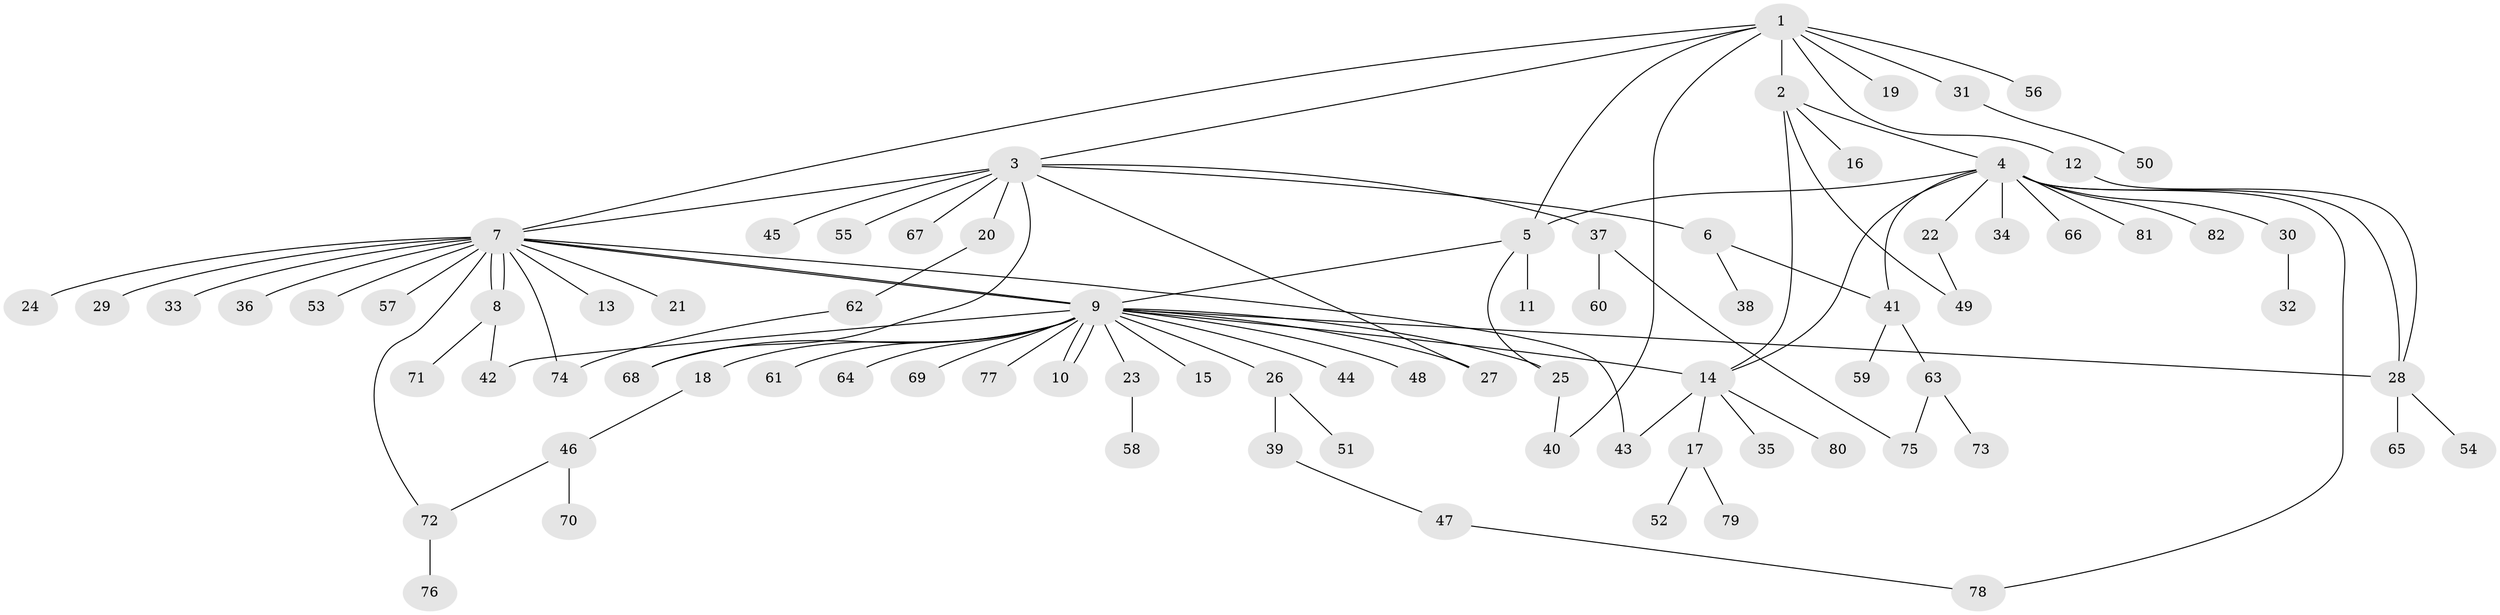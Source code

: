 // coarse degree distribution, {11: 0.031746031746031744, 5: 0.031746031746031744, 9: 0.015873015873015872, 2: 0.2857142857142857, 16: 0.015873015873015872, 3: 0.047619047619047616, 26: 0.015873015873015872, 1: 0.5396825396825397, 4: 0.015873015873015872}
// Generated by graph-tools (version 1.1) at 2025/23/03/03/25 07:23:53]
// undirected, 82 vertices, 103 edges
graph export_dot {
graph [start="1"]
  node [color=gray90,style=filled];
  1;
  2;
  3;
  4;
  5;
  6;
  7;
  8;
  9;
  10;
  11;
  12;
  13;
  14;
  15;
  16;
  17;
  18;
  19;
  20;
  21;
  22;
  23;
  24;
  25;
  26;
  27;
  28;
  29;
  30;
  31;
  32;
  33;
  34;
  35;
  36;
  37;
  38;
  39;
  40;
  41;
  42;
  43;
  44;
  45;
  46;
  47;
  48;
  49;
  50;
  51;
  52;
  53;
  54;
  55;
  56;
  57;
  58;
  59;
  60;
  61;
  62;
  63;
  64;
  65;
  66;
  67;
  68;
  69;
  70;
  71;
  72;
  73;
  74;
  75;
  76;
  77;
  78;
  79;
  80;
  81;
  82;
  1 -- 2;
  1 -- 3;
  1 -- 5;
  1 -- 7;
  1 -- 12;
  1 -- 19;
  1 -- 31;
  1 -- 40;
  1 -- 56;
  2 -- 4;
  2 -- 14;
  2 -- 16;
  2 -- 49;
  3 -- 6;
  3 -- 7;
  3 -- 20;
  3 -- 27;
  3 -- 37;
  3 -- 45;
  3 -- 55;
  3 -- 67;
  3 -- 68;
  4 -- 5;
  4 -- 14;
  4 -- 22;
  4 -- 28;
  4 -- 30;
  4 -- 34;
  4 -- 41;
  4 -- 66;
  4 -- 78;
  4 -- 81;
  4 -- 82;
  5 -- 9;
  5 -- 11;
  5 -- 25;
  6 -- 38;
  6 -- 41;
  7 -- 8;
  7 -- 8;
  7 -- 9;
  7 -- 9;
  7 -- 13;
  7 -- 21;
  7 -- 24;
  7 -- 29;
  7 -- 33;
  7 -- 36;
  7 -- 43;
  7 -- 53;
  7 -- 57;
  7 -- 72;
  7 -- 74;
  8 -- 42;
  8 -- 71;
  9 -- 10;
  9 -- 10;
  9 -- 14;
  9 -- 15;
  9 -- 18;
  9 -- 23;
  9 -- 25;
  9 -- 26;
  9 -- 27;
  9 -- 28;
  9 -- 42;
  9 -- 44;
  9 -- 48;
  9 -- 61;
  9 -- 64;
  9 -- 68;
  9 -- 69;
  9 -- 77;
  12 -- 28;
  14 -- 17;
  14 -- 35;
  14 -- 43;
  14 -- 80;
  17 -- 52;
  17 -- 79;
  18 -- 46;
  20 -- 62;
  22 -- 49;
  23 -- 58;
  25 -- 40;
  26 -- 39;
  26 -- 51;
  28 -- 54;
  28 -- 65;
  30 -- 32;
  31 -- 50;
  37 -- 60;
  37 -- 75;
  39 -- 47;
  41 -- 59;
  41 -- 63;
  46 -- 70;
  46 -- 72;
  47 -- 78;
  62 -- 74;
  63 -- 73;
  63 -- 75;
  72 -- 76;
}
